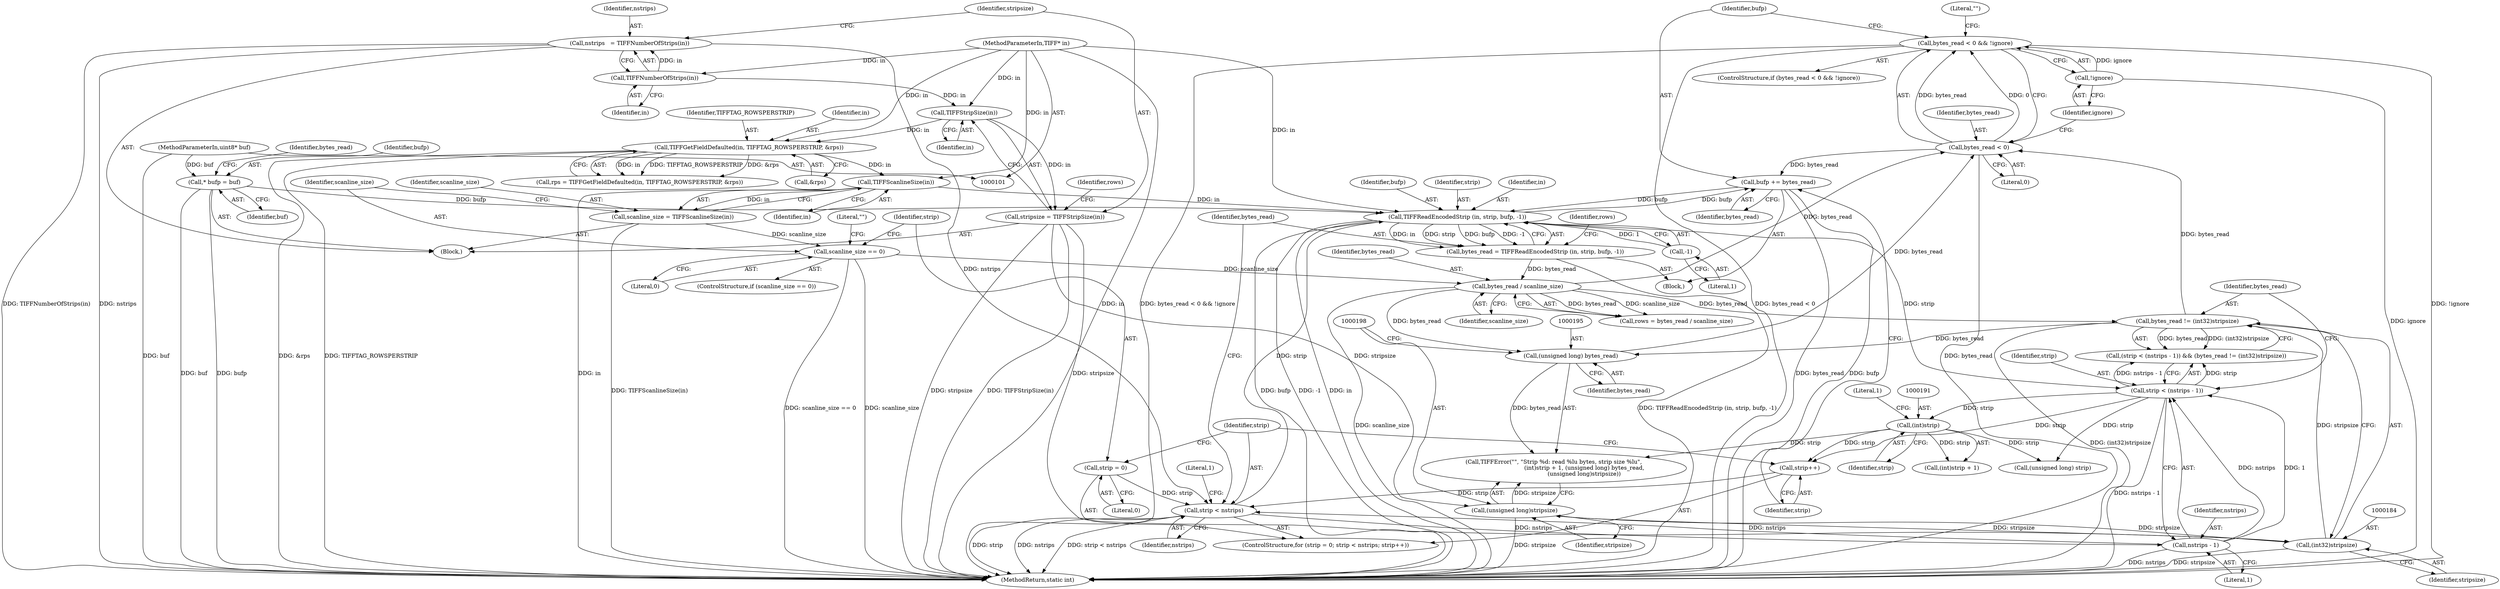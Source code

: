 digraph "1_libtiff_9657bbe3cdce4aaa90e07d50c1c70ae52da0ba6a@API" {
"1000201" [label="(Call,bytes_read < 0 && !ignore)"];
"1000202" [label="(Call,bytes_read < 0)"];
"1000181" [label="(Call,bytes_read != (int32)stripsize)"];
"1000171" [label="(Call,bytes_read / scanline_size)"];
"1000161" [label="(Call,bytes_read = TIFFReadEncodedStrip (in, strip, bufp, -1))"];
"1000163" [label="(Call,TIFFReadEncodedStrip (in, strip, bufp, -1))"];
"1000139" [label="(Call,TIFFScanlineSize(in))"];
"1000131" [label="(Call,TIFFGetFieldDefaulted(in, TIFFTAG_ROWSPERSTRIP, &rps))"];
"1000122" [label="(Call,TIFFStripSize(in))"];
"1000117" [label="(Call,TIFFNumberOfStrips(in))"];
"1000102" [label="(MethodParameterIn,TIFF* in)"];
"1000155" [label="(Call,strip < nstrips)"];
"1000158" [label="(Call,strip++)"];
"1000176" [label="(Call,strip < (nstrips - 1))"];
"1000178" [label="(Call,nstrips - 1)"];
"1000190" [label="(Call,(int)strip)"];
"1000152" [label="(Call,strip = 0)"];
"1000115" [label="(Call,nstrips   = TIFFNumberOfStrips(in))"];
"1000106" [label="(Call,* bufp = buf)"];
"1000103" [label="(MethodParameterIn,uint8* buf)"];
"1000219" [label="(Call,bufp += bytes_read)"];
"1000167" [label="(Call,-1)"];
"1000142" [label="(Call,scanline_size == 0)"];
"1000137" [label="(Call,scanline_size = TIFFScanlineSize(in))"];
"1000183" [label="(Call,(int32)stripsize)"];
"1000120" [label="(Call,stripsize = TIFFStripSize(in))"];
"1000197" [label="(Call,(unsigned long)stripsize)"];
"1000194" [label="(Call,(unsigned long) bytes_read)"];
"1000205" [label="(Call,!ignore)"];
"1000147" [label="(Literal,\"\")"];
"1000203" [label="(Identifier,bytes_read)"];
"1000142" [label="(Call,scanline_size == 0)"];
"1000157" [label="(Identifier,nstrips)"];
"1000126" [label="(Identifier,rows)"];
"1000204" [label="(Literal,0)"];
"1000192" [label="(Identifier,strip)"];
"1000194" [label="(Call,(unsigned long) bytes_read)"];
"1000131" [label="(Call,TIFFGetFieldDefaulted(in, TIFFTAG_ROWSPERSTRIP, &rps))"];
"1000129" [label="(Call,rps = TIFFGetFieldDefaulted(in, TIFFTAG_ROWSPERSTRIP, &rps))"];
"1000139" [label="(Call,TIFFScanlineSize(in))"];
"1000163" [label="(Call,TIFFReadEncodedStrip (in, strip, bufp, -1))"];
"1000170" [label="(Identifier,rows)"];
"1000224" [label="(MethodReturn,static int)"];
"1000122" [label="(Call,TIFFStripSize(in))"];
"1000140" [label="(Identifier,in)"];
"1000156" [label="(Identifier,strip)"];
"1000141" [label="(ControlStructure,if (scanline_size == 0))"];
"1000196" [label="(Identifier,bytes_read)"];
"1000183" [label="(Call,(int32)stripsize)"];
"1000155" [label="(Call,strip < nstrips)"];
"1000103" [label="(MethodParameterIn,uint8* buf)"];
"1000176" [label="(Call,strip < (nstrips - 1))"];
"1000167" [label="(Call,-1)"];
"1000223" [label="(Literal,1)"];
"1000206" [label="(Identifier,ignore)"];
"1000108" [label="(Identifier,buf)"];
"1000111" [label="(Identifier,bytes_read)"];
"1000180" [label="(Literal,1)"];
"1000138" [label="(Identifier,scanline_size)"];
"1000102" [label="(MethodParameterIn,TIFF* in)"];
"1000166" [label="(Identifier,bufp)"];
"1000153" [label="(Identifier,strip)"];
"1000221" [label="(Identifier,bytes_read)"];
"1000144" [label="(Literal,0)"];
"1000179" [label="(Identifier,nstrips)"];
"1000199" [label="(Identifier,stripsize)"];
"1000177" [label="(Identifier,strip)"];
"1000220" [label="(Identifier,bufp)"];
"1000115" [label="(Call,nstrips   = TIFFNumberOfStrips(in))"];
"1000181" [label="(Call,bytes_read != (int32)stripsize)"];
"1000154" [label="(Literal,0)"];
"1000173" [label="(Identifier,scanline_size)"];
"1000123" [label="(Identifier,in)"];
"1000219" [label="(Call,bufp += bytes_read)"];
"1000134" [label="(Call,&rps)"];
"1000202" [label="(Call,bytes_read < 0)"];
"1000137" [label="(Call,scanline_size = TIFFScanlineSize(in))"];
"1000151" [label="(ControlStructure,for (strip = 0; strip < nstrips; strip++))"];
"1000175" [label="(Call,(strip < (nstrips - 1)) && (bytes_read != (int32)stripsize))"];
"1000116" [label="(Identifier,nstrips)"];
"1000160" [label="(Block,)"];
"1000165" [label="(Identifier,strip)"];
"1000117" [label="(Call,TIFFNumberOfStrips(in))"];
"1000104" [label="(Block,)"];
"1000182" [label="(Identifier,bytes_read)"];
"1000211" [label="(Call,(unsigned long) strip)"];
"1000209" [label="(Literal,\"\")"];
"1000121" [label="(Identifier,stripsize)"];
"1000152" [label="(Call,strip = 0)"];
"1000118" [label="(Identifier,in)"];
"1000169" [label="(Call,rows = bytes_read / scanline_size)"];
"1000193" [label="(Literal,1)"];
"1000186" [label="(Call,TIFFError(\"\", \"Strip %d: read %lu bytes, strip size %lu\",\n                                  (int)strip + 1, (unsigned long) bytes_read,\n                                  (unsigned long)stripsize))"];
"1000120" [label="(Call,stripsize = TIFFStripSize(in))"];
"1000197" [label="(Call,(unsigned long)stripsize)"];
"1000205" [label="(Call,!ignore)"];
"1000178" [label="(Call,nstrips - 1)"];
"1000190" [label="(Call,(int)strip)"];
"1000158" [label="(Call,strip++)"];
"1000161" [label="(Call,bytes_read = TIFFReadEncodedStrip (in, strip, bufp, -1))"];
"1000164" [label="(Identifier,in)"];
"1000133" [label="(Identifier,TIFFTAG_ROWSPERSTRIP)"];
"1000159" [label="(Identifier,strip)"];
"1000162" [label="(Identifier,bytes_read)"];
"1000143" [label="(Identifier,scanline_size)"];
"1000185" [label="(Identifier,stripsize)"];
"1000172" [label="(Identifier,bytes_read)"];
"1000132" [label="(Identifier,in)"];
"1000189" [label="(Call,(int)strip + 1)"];
"1000201" [label="(Call,bytes_read < 0 && !ignore)"];
"1000200" [label="(ControlStructure,if (bytes_read < 0 && !ignore))"];
"1000106" [label="(Call,* bufp = buf)"];
"1000107" [label="(Identifier,bufp)"];
"1000168" [label="(Literal,1)"];
"1000171" [label="(Call,bytes_read / scanline_size)"];
"1000201" -> "1000200"  [label="AST: "];
"1000201" -> "1000202"  [label="CFG: "];
"1000201" -> "1000205"  [label="CFG: "];
"1000202" -> "1000201"  [label="AST: "];
"1000205" -> "1000201"  [label="AST: "];
"1000209" -> "1000201"  [label="CFG: "];
"1000220" -> "1000201"  [label="CFG: "];
"1000201" -> "1000224"  [label="DDG: !ignore"];
"1000201" -> "1000224"  [label="DDG: bytes_read < 0 && !ignore"];
"1000201" -> "1000224"  [label="DDG: bytes_read < 0"];
"1000202" -> "1000201"  [label="DDG: bytes_read"];
"1000202" -> "1000201"  [label="DDG: 0"];
"1000205" -> "1000201"  [label="DDG: ignore"];
"1000202" -> "1000204"  [label="CFG: "];
"1000203" -> "1000202"  [label="AST: "];
"1000204" -> "1000202"  [label="AST: "];
"1000206" -> "1000202"  [label="CFG: "];
"1000202" -> "1000224"  [label="DDG: bytes_read"];
"1000181" -> "1000202"  [label="DDG: bytes_read"];
"1000171" -> "1000202"  [label="DDG: bytes_read"];
"1000194" -> "1000202"  [label="DDG: bytes_read"];
"1000202" -> "1000219"  [label="DDG: bytes_read"];
"1000181" -> "1000175"  [label="AST: "];
"1000181" -> "1000183"  [label="CFG: "];
"1000182" -> "1000181"  [label="AST: "];
"1000183" -> "1000181"  [label="AST: "];
"1000175" -> "1000181"  [label="CFG: "];
"1000181" -> "1000224"  [label="DDG: (int32)stripsize"];
"1000181" -> "1000175"  [label="DDG: bytes_read"];
"1000181" -> "1000175"  [label="DDG: (int32)stripsize"];
"1000171" -> "1000181"  [label="DDG: bytes_read"];
"1000183" -> "1000181"  [label="DDG: stripsize"];
"1000181" -> "1000194"  [label="DDG: bytes_read"];
"1000171" -> "1000169"  [label="AST: "];
"1000171" -> "1000173"  [label="CFG: "];
"1000172" -> "1000171"  [label="AST: "];
"1000173" -> "1000171"  [label="AST: "];
"1000169" -> "1000171"  [label="CFG: "];
"1000171" -> "1000224"  [label="DDG: scanline_size"];
"1000171" -> "1000169"  [label="DDG: bytes_read"];
"1000171" -> "1000169"  [label="DDG: scanline_size"];
"1000161" -> "1000171"  [label="DDG: bytes_read"];
"1000142" -> "1000171"  [label="DDG: scanline_size"];
"1000171" -> "1000194"  [label="DDG: bytes_read"];
"1000161" -> "1000160"  [label="AST: "];
"1000161" -> "1000163"  [label="CFG: "];
"1000162" -> "1000161"  [label="AST: "];
"1000163" -> "1000161"  [label="AST: "];
"1000170" -> "1000161"  [label="CFG: "];
"1000161" -> "1000224"  [label="DDG: TIFFReadEncodedStrip (in, strip, bufp, -1)"];
"1000163" -> "1000161"  [label="DDG: in"];
"1000163" -> "1000161"  [label="DDG: strip"];
"1000163" -> "1000161"  [label="DDG: bufp"];
"1000163" -> "1000161"  [label="DDG: -1"];
"1000163" -> "1000167"  [label="CFG: "];
"1000164" -> "1000163"  [label="AST: "];
"1000165" -> "1000163"  [label="AST: "];
"1000166" -> "1000163"  [label="AST: "];
"1000167" -> "1000163"  [label="AST: "];
"1000163" -> "1000224"  [label="DDG: in"];
"1000163" -> "1000224"  [label="DDG: bufp"];
"1000163" -> "1000224"  [label="DDG: -1"];
"1000139" -> "1000163"  [label="DDG: in"];
"1000102" -> "1000163"  [label="DDG: in"];
"1000155" -> "1000163"  [label="DDG: strip"];
"1000106" -> "1000163"  [label="DDG: bufp"];
"1000219" -> "1000163"  [label="DDG: bufp"];
"1000167" -> "1000163"  [label="DDG: 1"];
"1000163" -> "1000176"  [label="DDG: strip"];
"1000163" -> "1000219"  [label="DDG: bufp"];
"1000139" -> "1000137"  [label="AST: "];
"1000139" -> "1000140"  [label="CFG: "];
"1000140" -> "1000139"  [label="AST: "];
"1000137" -> "1000139"  [label="CFG: "];
"1000139" -> "1000224"  [label="DDG: in"];
"1000139" -> "1000137"  [label="DDG: in"];
"1000131" -> "1000139"  [label="DDG: in"];
"1000102" -> "1000139"  [label="DDG: in"];
"1000131" -> "1000129"  [label="AST: "];
"1000131" -> "1000134"  [label="CFG: "];
"1000132" -> "1000131"  [label="AST: "];
"1000133" -> "1000131"  [label="AST: "];
"1000134" -> "1000131"  [label="AST: "];
"1000129" -> "1000131"  [label="CFG: "];
"1000131" -> "1000224"  [label="DDG: &rps"];
"1000131" -> "1000224"  [label="DDG: TIFFTAG_ROWSPERSTRIP"];
"1000131" -> "1000129"  [label="DDG: in"];
"1000131" -> "1000129"  [label="DDG: TIFFTAG_ROWSPERSTRIP"];
"1000131" -> "1000129"  [label="DDG: &rps"];
"1000122" -> "1000131"  [label="DDG: in"];
"1000102" -> "1000131"  [label="DDG: in"];
"1000122" -> "1000120"  [label="AST: "];
"1000122" -> "1000123"  [label="CFG: "];
"1000123" -> "1000122"  [label="AST: "];
"1000120" -> "1000122"  [label="CFG: "];
"1000122" -> "1000120"  [label="DDG: in"];
"1000117" -> "1000122"  [label="DDG: in"];
"1000102" -> "1000122"  [label="DDG: in"];
"1000117" -> "1000115"  [label="AST: "];
"1000117" -> "1000118"  [label="CFG: "];
"1000118" -> "1000117"  [label="AST: "];
"1000115" -> "1000117"  [label="CFG: "];
"1000117" -> "1000115"  [label="DDG: in"];
"1000102" -> "1000117"  [label="DDG: in"];
"1000102" -> "1000101"  [label="AST: "];
"1000102" -> "1000224"  [label="DDG: in"];
"1000155" -> "1000151"  [label="AST: "];
"1000155" -> "1000157"  [label="CFG: "];
"1000156" -> "1000155"  [label="AST: "];
"1000157" -> "1000155"  [label="AST: "];
"1000162" -> "1000155"  [label="CFG: "];
"1000223" -> "1000155"  [label="CFG: "];
"1000155" -> "1000224"  [label="DDG: strip"];
"1000155" -> "1000224"  [label="DDG: nstrips"];
"1000155" -> "1000224"  [label="DDG: strip < nstrips"];
"1000158" -> "1000155"  [label="DDG: strip"];
"1000152" -> "1000155"  [label="DDG: strip"];
"1000178" -> "1000155"  [label="DDG: nstrips"];
"1000115" -> "1000155"  [label="DDG: nstrips"];
"1000155" -> "1000178"  [label="DDG: nstrips"];
"1000158" -> "1000151"  [label="AST: "];
"1000158" -> "1000159"  [label="CFG: "];
"1000159" -> "1000158"  [label="AST: "];
"1000156" -> "1000158"  [label="CFG: "];
"1000176" -> "1000158"  [label="DDG: strip"];
"1000190" -> "1000158"  [label="DDG: strip"];
"1000176" -> "1000175"  [label="AST: "];
"1000176" -> "1000178"  [label="CFG: "];
"1000177" -> "1000176"  [label="AST: "];
"1000178" -> "1000176"  [label="AST: "];
"1000182" -> "1000176"  [label="CFG: "];
"1000175" -> "1000176"  [label="CFG: "];
"1000176" -> "1000224"  [label="DDG: nstrips - 1"];
"1000176" -> "1000175"  [label="DDG: strip"];
"1000176" -> "1000175"  [label="DDG: nstrips - 1"];
"1000178" -> "1000176"  [label="DDG: nstrips"];
"1000178" -> "1000176"  [label="DDG: 1"];
"1000176" -> "1000190"  [label="DDG: strip"];
"1000176" -> "1000211"  [label="DDG: strip"];
"1000178" -> "1000180"  [label="CFG: "];
"1000179" -> "1000178"  [label="AST: "];
"1000180" -> "1000178"  [label="AST: "];
"1000178" -> "1000224"  [label="DDG: nstrips"];
"1000190" -> "1000189"  [label="AST: "];
"1000190" -> "1000192"  [label="CFG: "];
"1000191" -> "1000190"  [label="AST: "];
"1000192" -> "1000190"  [label="AST: "];
"1000193" -> "1000190"  [label="CFG: "];
"1000190" -> "1000186"  [label="DDG: strip"];
"1000190" -> "1000189"  [label="DDG: strip"];
"1000190" -> "1000211"  [label="DDG: strip"];
"1000152" -> "1000151"  [label="AST: "];
"1000152" -> "1000154"  [label="CFG: "];
"1000153" -> "1000152"  [label="AST: "];
"1000154" -> "1000152"  [label="AST: "];
"1000156" -> "1000152"  [label="CFG: "];
"1000115" -> "1000104"  [label="AST: "];
"1000116" -> "1000115"  [label="AST: "];
"1000121" -> "1000115"  [label="CFG: "];
"1000115" -> "1000224"  [label="DDG: TIFFNumberOfStrips(in)"];
"1000115" -> "1000224"  [label="DDG: nstrips"];
"1000106" -> "1000104"  [label="AST: "];
"1000106" -> "1000108"  [label="CFG: "];
"1000107" -> "1000106"  [label="AST: "];
"1000108" -> "1000106"  [label="AST: "];
"1000111" -> "1000106"  [label="CFG: "];
"1000106" -> "1000224"  [label="DDG: buf"];
"1000106" -> "1000224"  [label="DDG: bufp"];
"1000103" -> "1000106"  [label="DDG: buf"];
"1000103" -> "1000101"  [label="AST: "];
"1000103" -> "1000224"  [label="DDG: buf"];
"1000219" -> "1000160"  [label="AST: "];
"1000219" -> "1000221"  [label="CFG: "];
"1000220" -> "1000219"  [label="AST: "];
"1000221" -> "1000219"  [label="AST: "];
"1000159" -> "1000219"  [label="CFG: "];
"1000219" -> "1000224"  [label="DDG: bytes_read"];
"1000219" -> "1000224"  [label="DDG: bufp"];
"1000167" -> "1000168"  [label="CFG: "];
"1000168" -> "1000167"  [label="AST: "];
"1000142" -> "1000141"  [label="AST: "];
"1000142" -> "1000144"  [label="CFG: "];
"1000143" -> "1000142"  [label="AST: "];
"1000144" -> "1000142"  [label="AST: "];
"1000147" -> "1000142"  [label="CFG: "];
"1000153" -> "1000142"  [label="CFG: "];
"1000142" -> "1000224"  [label="DDG: scanline_size == 0"];
"1000142" -> "1000224"  [label="DDG: scanline_size"];
"1000137" -> "1000142"  [label="DDG: scanline_size"];
"1000137" -> "1000104"  [label="AST: "];
"1000138" -> "1000137"  [label="AST: "];
"1000143" -> "1000137"  [label="CFG: "];
"1000137" -> "1000224"  [label="DDG: TIFFScanlineSize(in)"];
"1000183" -> "1000185"  [label="CFG: "];
"1000184" -> "1000183"  [label="AST: "];
"1000185" -> "1000183"  [label="AST: "];
"1000183" -> "1000224"  [label="DDG: stripsize"];
"1000120" -> "1000183"  [label="DDG: stripsize"];
"1000197" -> "1000183"  [label="DDG: stripsize"];
"1000183" -> "1000197"  [label="DDG: stripsize"];
"1000120" -> "1000104"  [label="AST: "];
"1000121" -> "1000120"  [label="AST: "];
"1000126" -> "1000120"  [label="CFG: "];
"1000120" -> "1000224"  [label="DDG: stripsize"];
"1000120" -> "1000224"  [label="DDG: TIFFStripSize(in)"];
"1000120" -> "1000197"  [label="DDG: stripsize"];
"1000197" -> "1000186"  [label="AST: "];
"1000197" -> "1000199"  [label="CFG: "];
"1000198" -> "1000197"  [label="AST: "];
"1000199" -> "1000197"  [label="AST: "];
"1000186" -> "1000197"  [label="CFG: "];
"1000197" -> "1000224"  [label="DDG: stripsize"];
"1000197" -> "1000186"  [label="DDG: stripsize"];
"1000194" -> "1000186"  [label="AST: "];
"1000194" -> "1000196"  [label="CFG: "];
"1000195" -> "1000194"  [label="AST: "];
"1000196" -> "1000194"  [label="AST: "];
"1000198" -> "1000194"  [label="CFG: "];
"1000194" -> "1000186"  [label="DDG: bytes_read"];
"1000205" -> "1000206"  [label="CFG: "];
"1000206" -> "1000205"  [label="AST: "];
"1000205" -> "1000224"  [label="DDG: ignore"];
}

